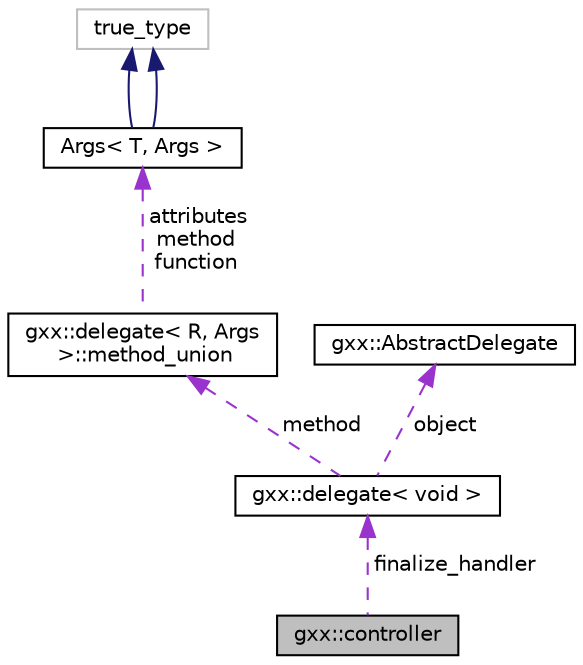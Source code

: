 digraph "gxx::controller"
{
  edge [fontname="Helvetica",fontsize="10",labelfontname="Helvetica",labelfontsize="10"];
  node [fontname="Helvetica",fontsize="10",shape=record];
  Node1 [label="gxx::controller",height=0.2,width=0.4,color="black", fillcolor="grey75", style="filled", fontcolor="black"];
  Node2 -> Node1 [dir="back",color="darkorchid3",fontsize="10",style="dashed",label=" finalize_handler" ,fontname="Helvetica"];
  Node2 [label="gxx::delegate\< void \>",height=0.2,width=0.4,color="black", fillcolor="white", style="filled",URL="$classgxx_1_1delegate.html"];
  Node3 -> Node2 [dir="back",color="darkorchid3",fontsize="10",style="dashed",label=" method" ,fontname="Helvetica"];
  Node3 [label="gxx::delegate\< R, Args\l \>::method_union",height=0.2,width=0.4,color="black", fillcolor="white", style="filled",URL="$uniongxx_1_1delegate_1_1method__union.html"];
  Node4 -> Node3 [dir="back",color="darkorchid3",fontsize="10",style="dashed",label=" attributes\nmethod\nfunction" ,fontname="Helvetica"];
  Node4 [label="Args\< T, Args \>",height=0.2,width=0.4,color="black", fillcolor="white", style="filled",URL="$structArgs.html"];
  Node5 -> Node4 [dir="back",color="midnightblue",fontsize="10",style="solid",fontname="Helvetica"];
  Node5 [label="true_type",height=0.2,width=0.4,color="grey75", fillcolor="white", style="filled"];
  Node5 -> Node4 [dir="back",color="midnightblue",fontsize="10",style="solid",fontname="Helvetica"];
  Node6 -> Node2 [dir="back",color="darkorchid3",fontsize="10",style="dashed",label=" object" ,fontname="Helvetica"];
  Node6 [label="gxx::AbstractDelegate",height=0.2,width=0.4,color="black", fillcolor="white", style="filled",URL="$classgxx_1_1AbstractDelegate.html"];
}
